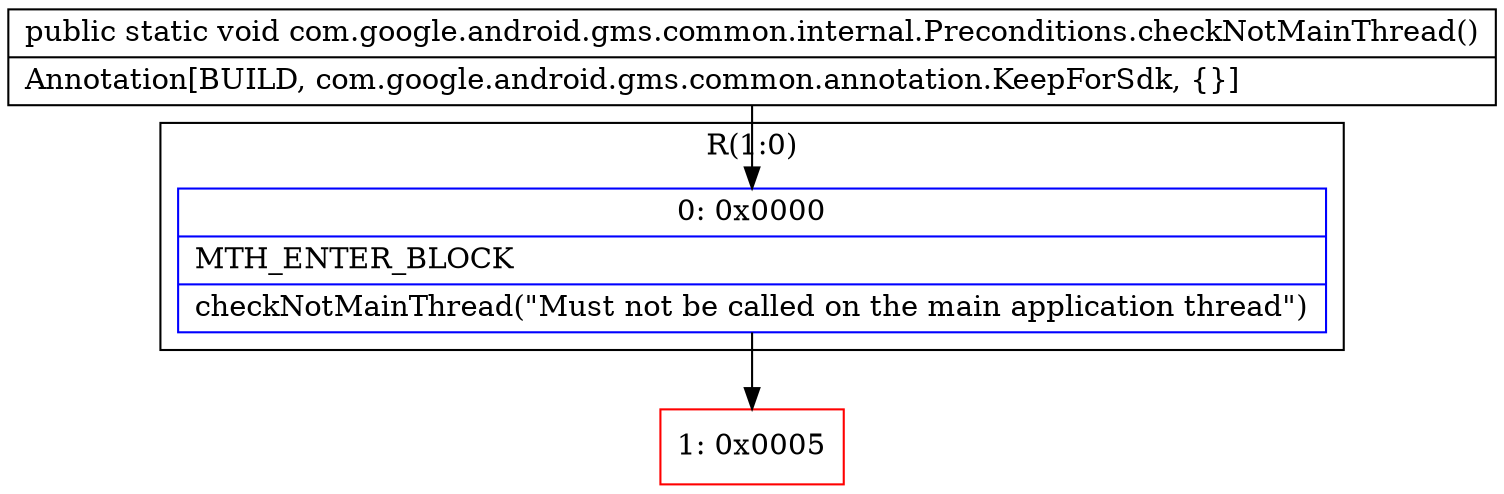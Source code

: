 digraph "CFG forcom.google.android.gms.common.internal.Preconditions.checkNotMainThread()V" {
subgraph cluster_Region_718695713 {
label = "R(1:0)";
node [shape=record,color=blue];
Node_0 [shape=record,label="{0\:\ 0x0000|MTH_ENTER_BLOCK\l|checkNotMainThread(\"Must not be called on the main application thread\")\l}"];
}
Node_1 [shape=record,color=red,label="{1\:\ 0x0005}"];
MethodNode[shape=record,label="{public static void com.google.android.gms.common.internal.Preconditions.checkNotMainThread()  | Annotation[BUILD, com.google.android.gms.common.annotation.KeepForSdk, \{\}]\l}"];
MethodNode -> Node_0;
Node_0 -> Node_1;
}

